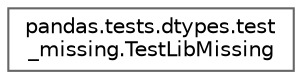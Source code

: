 digraph "Graphical Class Hierarchy"
{
 // LATEX_PDF_SIZE
  bgcolor="transparent";
  edge [fontname=Helvetica,fontsize=10,labelfontname=Helvetica,labelfontsize=10];
  node [fontname=Helvetica,fontsize=10,shape=box,height=0.2,width=0.4];
  rankdir="LR";
  Node0 [id="Node000000",label="pandas.tests.dtypes.test\l_missing.TestLibMissing",height=0.2,width=0.4,color="grey40", fillcolor="white", style="filled",URL="$d8/dd1/classpandas_1_1tests_1_1dtypes_1_1test__missing_1_1TestLibMissing.html",tooltip=" "];
}
